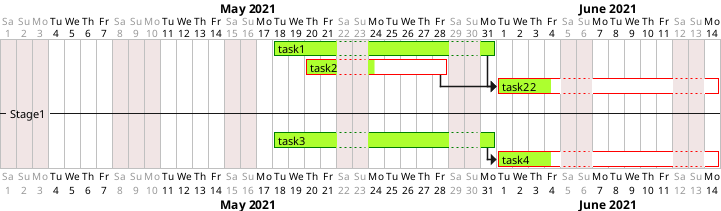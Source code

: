 @startgantt

Project starts 2021-05-01

projectscale daily

Saturday are closed
Sunday are closed
2021-05-03 is closed
2021-05-10 is closed

[task1] as [t1] lasts 10 days and starts 2021-05-18
[task2] as [t2] lasts 7 days and starts 2021-05-20
[task22] as [t22] lasts 10 days and starts at [t1]'s end
[t22] starts after [t2]'s end

-- Stage1 --

[task3] as [t3] lasts 10 days and starts 2021-05-18
[task4] as [t4] lasts 10 days and starts at [t3]'s end

[t1] is 100% completed
[t2] is 34% completed
[t22] is 34% completed
[t3] is 100% completed
[t4] is 34% completed

[t1] is colored in GreenYellow/Green
[t2] is colored in GreenYellow/Red
[t22] is colored in GreenYellow/Red
[t3] is colored in GreenYellow/Green
[t4] is colored in GreenYellow/Red


@endgantt